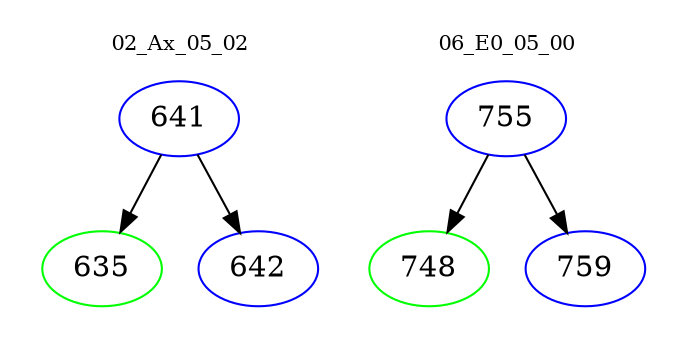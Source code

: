 digraph{
subgraph cluster_0 {
color = white
label = "02_Ax_05_02";
fontsize=10;
T0_641 [label="641", color="blue"]
T0_641 -> T0_635 [color="black"]
T0_635 [label="635", color="green"]
T0_641 -> T0_642 [color="black"]
T0_642 [label="642", color="blue"]
}
subgraph cluster_1 {
color = white
label = "06_E0_05_00";
fontsize=10;
T1_755 [label="755", color="blue"]
T1_755 -> T1_748 [color="black"]
T1_748 [label="748", color="green"]
T1_755 -> T1_759 [color="black"]
T1_759 [label="759", color="blue"]
}
}
